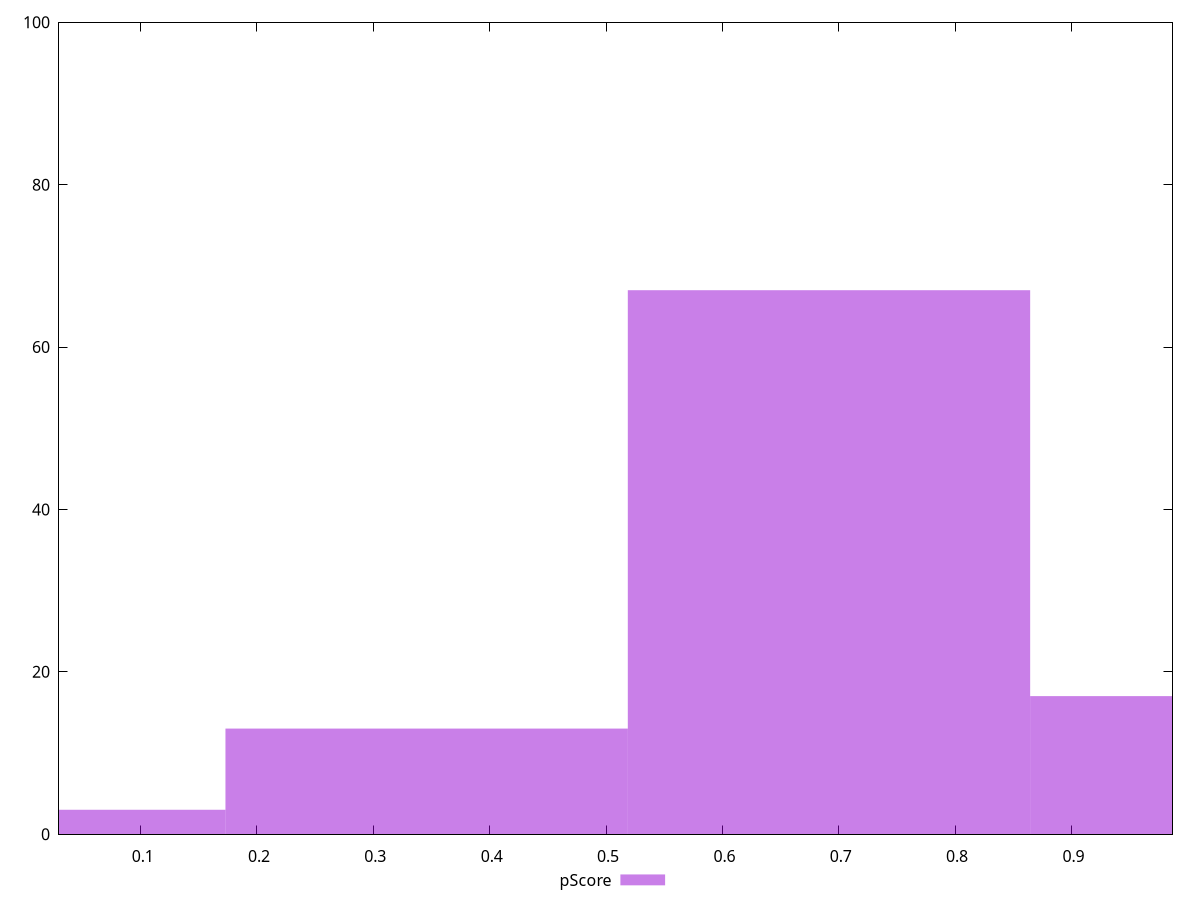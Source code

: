 reset

$pScore <<EOF
0.6916048002312353 67
1.0374072003468529 17
0 3
0.34580240011561764 13
EOF

set key outside below
set boxwidth 0.34580240011561764
set xrange [0.029838582435198657:0.9868399802472063]
set yrange [0:100]
set trange [0:100]
set style fill transparent solid 0.5 noborder
set terminal svg size 640, 490 enhanced background rgb 'white'
set output "reprap/first-cpu-idle/samples/pages+cached+noexternal+nomedia+nocss+nojs/pScore/histogram.svg"

plot $pScore title "pScore" with boxes

reset
